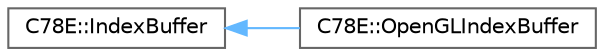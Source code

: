 digraph "Graphical Class Hierarchy"
{
 // LATEX_PDF_SIZE
  bgcolor="transparent";
  edge [fontname=Helvetica,fontsize=10,labelfontname=Helvetica,labelfontsize=10];
  node [fontname=Helvetica,fontsize=10,shape=box,height=0.2,width=0.4];
  rankdir="LR";
  Node0 [id="Node000000",label="C78E::IndexBuffer",height=0.2,width=0.4,color="grey40", fillcolor="white", style="filled",URL="$d0/dd6/class_c78_e_1_1_index_buffer.html",tooltip=" "];
  Node0 -> Node1 [id="edge36_Node000000_Node000001",dir="back",color="steelblue1",style="solid",tooltip=" "];
  Node1 [id="Node000001",label="C78E::OpenGLIndexBuffer",height=0.2,width=0.4,color="grey40", fillcolor="white", style="filled",URL="$d3/d4c/class_c78_e_1_1_open_g_l_index_buffer.html",tooltip=" "];
}
